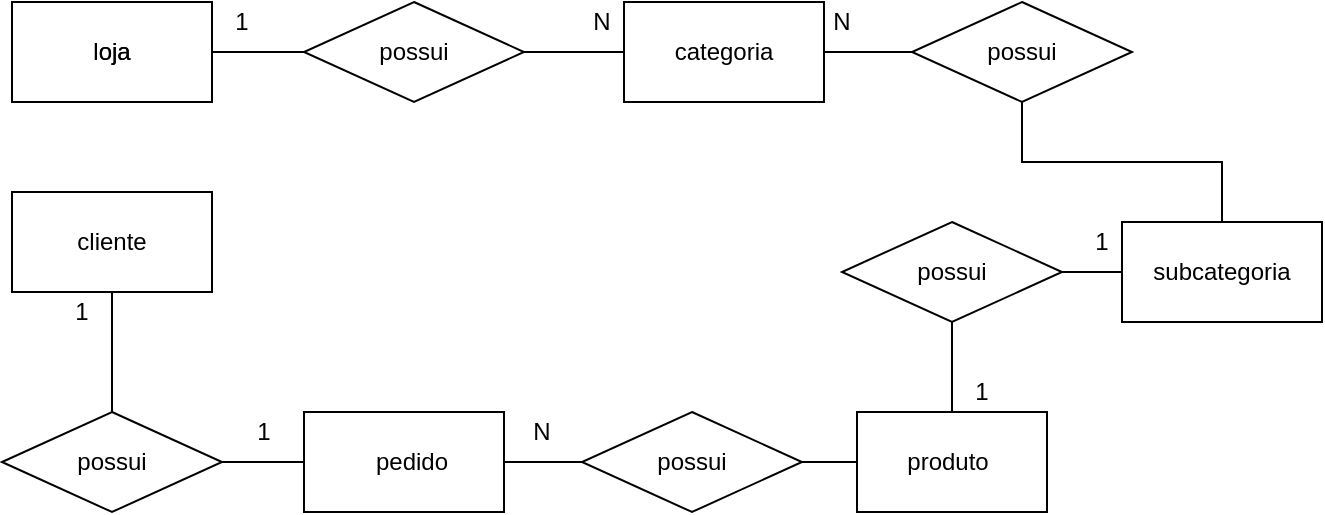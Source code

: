 <mxfile version="14.8.1" type="device"><diagram id="UTsu2hOT37UxIWvZMMQZ" name="Page-1"><mxGraphModel dx="1106" dy="673" grid="1" gridSize="10" guides="1" tooltips="1" connect="1" arrows="1" fold="1" page="1" pageScale="1" pageWidth="827" pageHeight="1169" math="0" shadow="0"><root><mxCell id="0"/><mxCell id="1" parent="0"/><mxCell id="3jSsnWHtYgfI1n0kkB_m-40" style="edgeStyle=orthogonalEdgeStyle;rounded=0;orthogonalLoop=1;jettySize=auto;html=1;exitX=1;exitY=0.5;exitDx=0;exitDy=0;entryX=0;entryY=0.5;entryDx=0;entryDy=0;endArrow=none;endFill=0;startSize=6;" edge="1" parent="1" source="3jSsnWHtYgfI1n0kkB_m-39"><mxGeometry relative="1" as="geometry"><mxPoint x="295" y="390" as="targetPoint"/></mxGeometry></mxCell><mxCell id="3jSsnWHtYgfI1n0kkB_m-42" style="edgeStyle=orthogonalEdgeStyle;rounded=0;orthogonalLoop=1;jettySize=auto;html=1;exitX=0.5;exitY=0;exitDx=0;exitDy=0;entryX=0.5;entryY=1;entryDx=0;entryDy=0;endArrow=none;endFill=0;startSize=6;" edge="1" parent="1" source="3jSsnWHtYgfI1n0kkB_m-39" target="3jSsnWHtYgfI1n0kkB_m-15"><mxGeometry relative="1" as="geometry"/></mxCell><mxCell id="3jSsnWHtYgfI1n0kkB_m-39" value="" style="rhombus;whiteSpace=wrap;html=1;" vertex="1" parent="1"><mxGeometry x="140" y="365" width="110" height="50" as="geometry"/></mxCell><mxCell id="3jSsnWHtYgfI1n0kkB_m-25" style="edgeStyle=orthogonalEdgeStyle;rounded=0;orthogonalLoop=1;jettySize=auto;html=1;exitX=1;exitY=0.5;exitDx=0;exitDy=0;entryX=0;entryY=0.5;entryDx=0;entryDy=0;endArrow=none;endFill=0;startSize=6;" edge="1" parent="1" source="3jSsnWHtYgfI1n0kkB_m-1"><mxGeometry relative="1" as="geometry"><mxPoint x="295" y="185" as="targetPoint"/></mxGeometry></mxCell><mxCell id="3jSsnWHtYgfI1n0kkB_m-1" value="" style="rounded=0;whiteSpace=wrap;html=1;" vertex="1" parent="1"><mxGeometry x="145" y="160" width="100" height="50" as="geometry"/></mxCell><mxCell id="3jSsnWHtYgfI1n0kkB_m-2" value="loja" style="text;html=1;strokeColor=none;fillColor=none;align=center;verticalAlign=middle;whiteSpace=wrap;rounded=0;" vertex="1" parent="1"><mxGeometry x="175" y="175" width="40" height="20" as="geometry"/></mxCell><mxCell id="3jSsnWHtYgfI1n0kkB_m-47" style="edgeStyle=orthogonalEdgeStyle;rounded=0;orthogonalLoop=1;jettySize=auto;html=1;exitX=1;exitY=0.5;exitDx=0;exitDy=0;entryX=0;entryY=0.5;entryDx=0;entryDy=0;endArrow=none;endFill=0;startSize=6;" edge="1" parent="1" source="3jSsnWHtYgfI1n0kkB_m-3" target="3jSsnWHtYgfI1n0kkB_m-26"><mxGeometry relative="1" as="geometry"/></mxCell><mxCell id="3jSsnWHtYgfI1n0kkB_m-3" value="" style="rounded=0;whiteSpace=wrap;html=1;" vertex="1" parent="1"><mxGeometry x="451" y="160" width="100" height="50" as="geometry"/></mxCell><mxCell id="3jSsnWHtYgfI1n0kkB_m-5" value="categoria" style="text;html=1;strokeColor=none;fillColor=none;align=center;verticalAlign=middle;whiteSpace=wrap;rounded=0;" vertex="1" parent="1"><mxGeometry x="481" y="175" width="40" height="20" as="geometry"/></mxCell><mxCell id="3jSsnWHtYgfI1n0kkB_m-50" style="edgeStyle=orthogonalEdgeStyle;rounded=0;orthogonalLoop=1;jettySize=auto;html=1;exitX=0.5;exitY=0;exitDx=0;exitDy=0;entryX=0.5;entryY=1;entryDx=0;entryDy=0;endArrow=none;endFill=0;startSize=6;" edge="1" parent="1" source="3jSsnWHtYgfI1n0kkB_m-8" target="3jSsnWHtYgfI1n0kkB_m-26"><mxGeometry relative="1" as="geometry"/></mxCell><mxCell id="3jSsnWHtYgfI1n0kkB_m-8" value="" style="rounded=0;whiteSpace=wrap;html=1;" vertex="1" parent="1"><mxGeometry x="700" y="270" width="100" height="50" as="geometry"/></mxCell><mxCell id="3jSsnWHtYgfI1n0kkB_m-10" value="subcategoria" style="text;html=1;strokeColor=none;fillColor=none;align=center;verticalAlign=middle;whiteSpace=wrap;rounded=0;" vertex="1" parent="1"><mxGeometry x="730" y="285" width="40" height="20" as="geometry"/></mxCell><mxCell id="3jSsnWHtYgfI1n0kkB_m-12" value="" style="rounded=0;whiteSpace=wrap;html=1;" vertex="1" parent="1"><mxGeometry x="567.5" y="365" width="95" height="50" as="geometry"/></mxCell><mxCell id="3jSsnWHtYgfI1n0kkB_m-13" value="loja" style="text;html=1;strokeColor=none;fillColor=none;align=center;verticalAlign=middle;whiteSpace=wrap;rounded=0;" vertex="1" parent="1"><mxGeometry x="175" y="175" width="40" height="20" as="geometry"/></mxCell><mxCell id="3jSsnWHtYgfI1n0kkB_m-14" value="produto" style="text;html=1;strokeColor=none;fillColor=none;align=center;verticalAlign=middle;whiteSpace=wrap;rounded=0;" vertex="1" parent="1"><mxGeometry x="592.5" y="380" width="40" height="20" as="geometry"/></mxCell><mxCell id="3jSsnWHtYgfI1n0kkB_m-15" value="" style="rounded=0;whiteSpace=wrap;html=1;" vertex="1" parent="1"><mxGeometry x="145" y="255" width="100" height="50" as="geometry"/></mxCell><mxCell id="3jSsnWHtYgfI1n0kkB_m-17" value="" style="rounded=0;whiteSpace=wrap;html=1;" vertex="1" parent="1"><mxGeometry x="291" y="365" width="100" height="50" as="geometry"/></mxCell><mxCell id="3jSsnWHtYgfI1n0kkB_m-19" value="cliente" style="text;html=1;strokeColor=none;fillColor=none;align=center;verticalAlign=middle;whiteSpace=wrap;rounded=0;" vertex="1" parent="1"><mxGeometry x="175" y="270" width="40" height="20" as="geometry"/></mxCell><mxCell id="3jSsnWHtYgfI1n0kkB_m-20" value="pedido" style="text;html=1;strokeColor=none;fillColor=none;align=center;verticalAlign=middle;whiteSpace=wrap;rounded=0;" vertex="1" parent="1"><mxGeometry x="325" y="380" width="40" height="20" as="geometry"/></mxCell><mxCell id="3jSsnWHtYgfI1n0kkB_m-24" style="edgeStyle=orthogonalEdgeStyle;rounded=0;orthogonalLoop=1;jettySize=auto;html=1;exitX=1;exitY=0.5;exitDx=0;exitDy=0;entryX=0;entryY=0.5;entryDx=0;entryDy=0;startSize=6;endArrow=none;endFill=0;" edge="1" parent="1" source="3jSsnWHtYgfI1n0kkB_m-21" target="3jSsnWHtYgfI1n0kkB_m-3"><mxGeometry relative="1" as="geometry"/></mxCell><mxCell id="3jSsnWHtYgfI1n0kkB_m-21" value="" style="rhombus;whiteSpace=wrap;html=1;" vertex="1" parent="1"><mxGeometry x="291" y="160" width="110" height="50" as="geometry"/></mxCell><mxCell id="3jSsnWHtYgfI1n0kkB_m-22" value="possui" style="text;html=1;strokeColor=none;fillColor=none;align=center;verticalAlign=middle;whiteSpace=wrap;rounded=0;" vertex="1" parent="1"><mxGeometry x="326" y="175" width="40" height="20" as="geometry"/></mxCell><mxCell id="3jSsnWHtYgfI1n0kkB_m-26" value="" style="rhombus;whiteSpace=wrap;html=1;" vertex="1" parent="1"><mxGeometry x="595" y="160" width="110" height="50" as="geometry"/></mxCell><mxCell id="3jSsnWHtYgfI1n0kkB_m-27" value="possui" style="text;html=1;strokeColor=none;fillColor=none;align=center;verticalAlign=middle;whiteSpace=wrap;rounded=0;" vertex="1" parent="1"><mxGeometry x="630" y="175" width="40" height="20" as="geometry"/></mxCell><mxCell id="3jSsnWHtYgfI1n0kkB_m-35" style="edgeStyle=orthogonalEdgeStyle;rounded=0;orthogonalLoop=1;jettySize=auto;html=1;exitX=0.5;exitY=1;exitDx=0;exitDy=0;entryX=0.5;entryY=0;entryDx=0;entryDy=0;endArrow=none;endFill=0;startSize=6;" edge="1" parent="1" source="3jSsnWHtYgfI1n0kkB_m-31" target="3jSsnWHtYgfI1n0kkB_m-12"><mxGeometry relative="1" as="geometry"/></mxCell><mxCell id="3jSsnWHtYgfI1n0kkB_m-48" style="edgeStyle=orthogonalEdgeStyle;rounded=0;orthogonalLoop=1;jettySize=auto;html=1;exitX=1;exitY=0.5;exitDx=0;exitDy=0;entryX=0;entryY=0.5;entryDx=0;entryDy=0;endArrow=none;endFill=0;startSize=6;" edge="1" parent="1" source="3jSsnWHtYgfI1n0kkB_m-31" target="3jSsnWHtYgfI1n0kkB_m-8"><mxGeometry relative="1" as="geometry"/></mxCell><mxCell id="3jSsnWHtYgfI1n0kkB_m-31" value="" style="rhombus;whiteSpace=wrap;html=1;" vertex="1" parent="1"><mxGeometry x="560" y="270" width="110" height="50" as="geometry"/></mxCell><mxCell id="3jSsnWHtYgfI1n0kkB_m-33" value="possui" style="text;html=1;strokeColor=none;fillColor=none;align=center;verticalAlign=middle;whiteSpace=wrap;rounded=0;" vertex="1" parent="1"><mxGeometry x="595" y="285" width="40" height="20" as="geometry"/></mxCell><mxCell id="3jSsnWHtYgfI1n0kkB_m-38" value="possui" style="text;html=1;strokeColor=none;fillColor=none;align=center;verticalAlign=middle;whiteSpace=wrap;rounded=0;" vertex="1" parent="1"><mxGeometry x="175" y="380" width="40" height="20" as="geometry"/></mxCell><mxCell id="3jSsnWHtYgfI1n0kkB_m-45" style="edgeStyle=orthogonalEdgeStyle;rounded=0;orthogonalLoop=1;jettySize=auto;html=1;exitX=0;exitY=0.5;exitDx=0;exitDy=0;entryX=1;entryY=0.5;entryDx=0;entryDy=0;endArrow=none;endFill=0;startSize=6;" edge="1" parent="1" source="3jSsnWHtYgfI1n0kkB_m-43" target="3jSsnWHtYgfI1n0kkB_m-17"><mxGeometry relative="1" as="geometry"/></mxCell><mxCell id="3jSsnWHtYgfI1n0kkB_m-46" style="edgeStyle=orthogonalEdgeStyle;rounded=0;orthogonalLoop=1;jettySize=auto;html=1;exitX=1;exitY=0.5;exitDx=0;exitDy=0;entryX=0;entryY=0.5;entryDx=0;entryDy=0;endArrow=none;endFill=0;startSize=6;" edge="1" parent="1" source="3jSsnWHtYgfI1n0kkB_m-43" target="3jSsnWHtYgfI1n0kkB_m-12"><mxGeometry relative="1" as="geometry"/></mxCell><mxCell id="3jSsnWHtYgfI1n0kkB_m-43" value="" style="rhombus;whiteSpace=wrap;html=1;" vertex="1" parent="1"><mxGeometry x="430" y="365" width="110" height="50" as="geometry"/></mxCell><mxCell id="3jSsnWHtYgfI1n0kkB_m-44" value="possui" style="text;html=1;strokeColor=none;fillColor=none;align=center;verticalAlign=middle;whiteSpace=wrap;rounded=0;" vertex="1" parent="1"><mxGeometry x="465" y="380" width="40" height="20" as="geometry"/></mxCell><mxCell id="3jSsnWHtYgfI1n0kkB_m-51" value="N" style="text;html=1;strokeColor=none;fillColor=none;align=center;verticalAlign=middle;whiteSpace=wrap;rounded=0;" vertex="1" parent="1"><mxGeometry x="540" y="160" width="40" height="20" as="geometry"/></mxCell><mxCell id="3jSsnWHtYgfI1n0kkB_m-52" value="1" style="text;html=1;strokeColor=none;fillColor=none;align=center;verticalAlign=middle;whiteSpace=wrap;rounded=0;" vertex="1" parent="1"><mxGeometry x="240" y="160" width="40" height="20" as="geometry"/></mxCell><mxCell id="3jSsnWHtYgfI1n0kkB_m-54" value="N" style="text;html=1;strokeColor=none;fillColor=none;align=center;verticalAlign=middle;whiteSpace=wrap;rounded=0;" vertex="1" parent="1"><mxGeometry x="420" y="160" width="40" height="20" as="geometry"/></mxCell><mxCell id="3jSsnWHtYgfI1n0kkB_m-57" value="1" style="text;html=1;strokeColor=none;fillColor=none;align=center;verticalAlign=middle;whiteSpace=wrap;rounded=0;" vertex="1" parent="1"><mxGeometry x="610" y="345" width="40" height="20" as="geometry"/></mxCell><mxCell id="3jSsnWHtYgfI1n0kkB_m-58" value="1" style="text;html=1;strokeColor=none;fillColor=none;align=center;verticalAlign=middle;whiteSpace=wrap;rounded=0;" vertex="1" parent="1"><mxGeometry x="670" y="270" width="40" height="20" as="geometry"/></mxCell><mxCell id="3jSsnWHtYgfI1n0kkB_m-59" value="N" style="text;html=1;strokeColor=none;fillColor=none;align=center;verticalAlign=middle;whiteSpace=wrap;rounded=0;" vertex="1" parent="1"><mxGeometry x="390" y="365" width="40" height="20" as="geometry"/></mxCell><mxCell id="3jSsnWHtYgfI1n0kkB_m-60" value="1" style="text;html=1;strokeColor=none;fillColor=none;align=center;verticalAlign=middle;whiteSpace=wrap;rounded=0;" vertex="1" parent="1"><mxGeometry x="160" y="305" width="40" height="20" as="geometry"/></mxCell><mxCell id="3jSsnWHtYgfI1n0kkB_m-61" value="1" style="text;html=1;strokeColor=none;fillColor=none;align=center;verticalAlign=middle;whiteSpace=wrap;rounded=0;" vertex="1" parent="1"><mxGeometry x="251" y="365" width="40" height="20" as="geometry"/></mxCell></root></mxGraphModel></diagram></mxfile>
